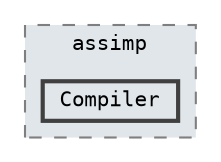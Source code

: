 digraph "C:/Users/s239074/Documents/ogl_renderer/thirdparty/assimp/include/assimp/Compiler"
{
 // LATEX_PDF_SIZE
  bgcolor="transparent";
  edge [fontname=Terminal,fontsize=10,labelfontname=Helvetica,labelfontsize=10];
  node [fontname=Terminal,fontsize=10,shape=box,height=0.2,width=0.4];
  compound=true
  subgraph clusterdir_d41d733b7e84efca402cf6b6e1dfe08c {
    graph [ bgcolor="#e0e6e9", pencolor="grey50", label="assimp", fontname=Terminal,fontsize=10 style="filled,dashed", URL="dir_d41d733b7e84efca402cf6b6e1dfe08c.html",tooltip=""]
  dir_312796e9ddaaea8768e369eb29df0455 [label="Compiler", fillcolor="#e0e6e9", color="grey25", style="filled,bold", URL="dir_312796e9ddaaea8768e369eb29df0455.html",tooltip=""];
  }
}
